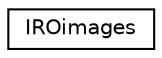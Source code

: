 digraph "Graphical Class Hierarchy"
{
  edge [fontname="Helvetica",fontsize="10",labelfontname="Helvetica",labelfontsize="10"];
  node [fontname="Helvetica",fontsize="10",shape=record];
  rankdir="LR";
  Node0 [label="IROimages",height=0.2,width=0.4,color="black", fillcolor="white", style="filled",URL="$structIROimages.html"];
}
